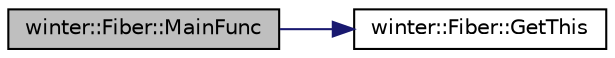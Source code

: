 digraph "winter::Fiber::MainFunc"
{
 // LATEX_PDF_SIZE
  edge [fontname="Helvetica",fontsize="10",labelfontname="Helvetica",labelfontsize="10"];
  node [fontname="Helvetica",fontsize="10",shape=record];
  rankdir="LR";
  Node1 [label="winter::Fiber::MainFunc",height=0.2,width=0.4,color="black", fillcolor="grey75", style="filled", fontcolor="black",tooltip="协程执行函数"];
  Node1 -> Node2 [color="midnightblue",fontsize="10",style="solid",fontname="Helvetica"];
  Node2 [label="winter::Fiber::GetThis",height=0.2,width=0.4,color="black", fillcolor="white", style="filled",URL="$classwinter_1_1Fiber.html#aedade8d2adfee1f538c10bf35d82d361",tooltip="返回当前所在的协程"];
}
